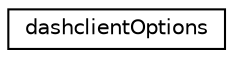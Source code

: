 digraph "Graphical Class Hierarchy"
{
 // INTERACTIVE_SVG=YES
  edge [fontname="Helvetica",fontsize="10",labelfontname="Helvetica",labelfontsize="10"];
  node [fontname="Helvetica",fontsize="10",shape=record];
  rankdir="LR";
  Node1 [label="dashclientOptions",height=0.2,width=0.4,color="black", fillcolor="white", style="filled",URL="$dashclient_2options_8hpp.html#structdashclient_options"];
}
